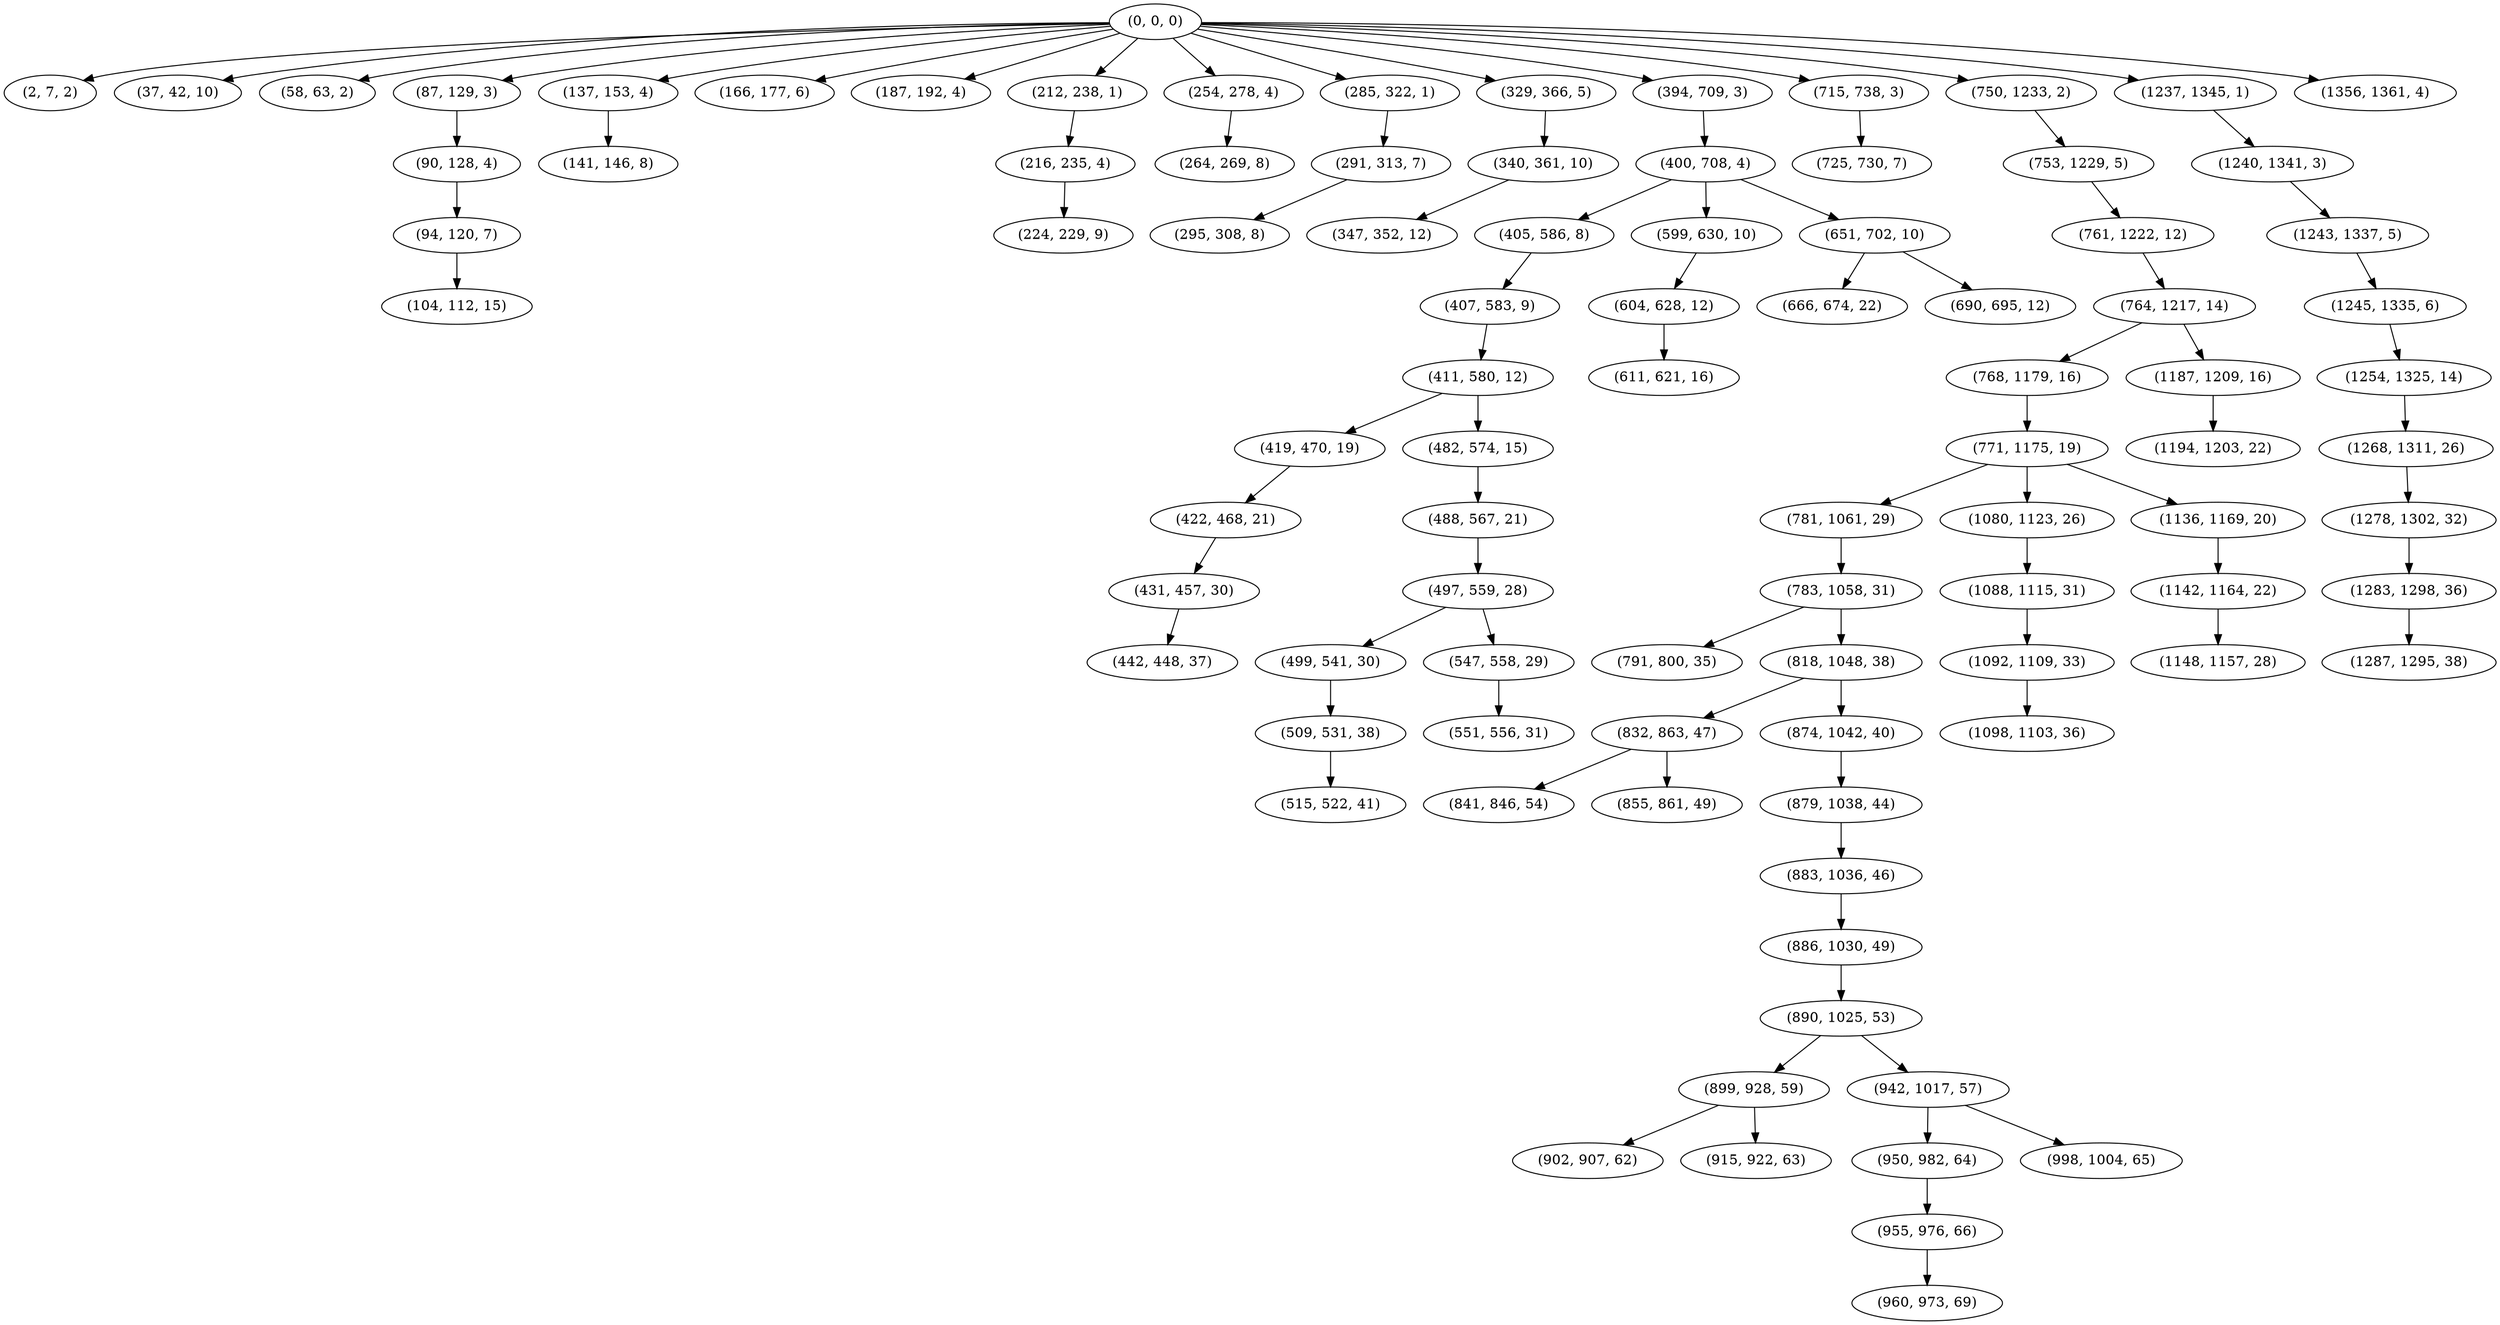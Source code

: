 digraph tree {
    "(0, 0, 0)";
    "(2, 7, 2)";
    "(37, 42, 10)";
    "(58, 63, 2)";
    "(87, 129, 3)";
    "(90, 128, 4)";
    "(94, 120, 7)";
    "(104, 112, 15)";
    "(137, 153, 4)";
    "(141, 146, 8)";
    "(166, 177, 6)";
    "(187, 192, 4)";
    "(212, 238, 1)";
    "(216, 235, 4)";
    "(224, 229, 9)";
    "(254, 278, 4)";
    "(264, 269, 8)";
    "(285, 322, 1)";
    "(291, 313, 7)";
    "(295, 308, 8)";
    "(329, 366, 5)";
    "(340, 361, 10)";
    "(347, 352, 12)";
    "(394, 709, 3)";
    "(400, 708, 4)";
    "(405, 586, 8)";
    "(407, 583, 9)";
    "(411, 580, 12)";
    "(419, 470, 19)";
    "(422, 468, 21)";
    "(431, 457, 30)";
    "(442, 448, 37)";
    "(482, 574, 15)";
    "(488, 567, 21)";
    "(497, 559, 28)";
    "(499, 541, 30)";
    "(509, 531, 38)";
    "(515, 522, 41)";
    "(547, 558, 29)";
    "(551, 556, 31)";
    "(599, 630, 10)";
    "(604, 628, 12)";
    "(611, 621, 16)";
    "(651, 702, 10)";
    "(666, 674, 22)";
    "(690, 695, 12)";
    "(715, 738, 3)";
    "(725, 730, 7)";
    "(750, 1233, 2)";
    "(753, 1229, 5)";
    "(761, 1222, 12)";
    "(764, 1217, 14)";
    "(768, 1179, 16)";
    "(771, 1175, 19)";
    "(781, 1061, 29)";
    "(783, 1058, 31)";
    "(791, 800, 35)";
    "(818, 1048, 38)";
    "(832, 863, 47)";
    "(841, 846, 54)";
    "(855, 861, 49)";
    "(874, 1042, 40)";
    "(879, 1038, 44)";
    "(883, 1036, 46)";
    "(886, 1030, 49)";
    "(890, 1025, 53)";
    "(899, 928, 59)";
    "(902, 907, 62)";
    "(915, 922, 63)";
    "(942, 1017, 57)";
    "(950, 982, 64)";
    "(955, 976, 66)";
    "(960, 973, 69)";
    "(998, 1004, 65)";
    "(1080, 1123, 26)";
    "(1088, 1115, 31)";
    "(1092, 1109, 33)";
    "(1098, 1103, 36)";
    "(1136, 1169, 20)";
    "(1142, 1164, 22)";
    "(1148, 1157, 28)";
    "(1187, 1209, 16)";
    "(1194, 1203, 22)";
    "(1237, 1345, 1)";
    "(1240, 1341, 3)";
    "(1243, 1337, 5)";
    "(1245, 1335, 6)";
    "(1254, 1325, 14)";
    "(1268, 1311, 26)";
    "(1278, 1302, 32)";
    "(1283, 1298, 36)";
    "(1287, 1295, 38)";
    "(1356, 1361, 4)";
    "(0, 0, 0)" -> "(2, 7, 2)";
    "(0, 0, 0)" -> "(37, 42, 10)";
    "(0, 0, 0)" -> "(58, 63, 2)";
    "(0, 0, 0)" -> "(87, 129, 3)";
    "(0, 0, 0)" -> "(137, 153, 4)";
    "(0, 0, 0)" -> "(166, 177, 6)";
    "(0, 0, 0)" -> "(187, 192, 4)";
    "(0, 0, 0)" -> "(212, 238, 1)";
    "(0, 0, 0)" -> "(254, 278, 4)";
    "(0, 0, 0)" -> "(285, 322, 1)";
    "(0, 0, 0)" -> "(329, 366, 5)";
    "(0, 0, 0)" -> "(394, 709, 3)";
    "(0, 0, 0)" -> "(715, 738, 3)";
    "(0, 0, 0)" -> "(750, 1233, 2)";
    "(0, 0, 0)" -> "(1237, 1345, 1)";
    "(0, 0, 0)" -> "(1356, 1361, 4)";
    "(87, 129, 3)" -> "(90, 128, 4)";
    "(90, 128, 4)" -> "(94, 120, 7)";
    "(94, 120, 7)" -> "(104, 112, 15)";
    "(137, 153, 4)" -> "(141, 146, 8)";
    "(212, 238, 1)" -> "(216, 235, 4)";
    "(216, 235, 4)" -> "(224, 229, 9)";
    "(254, 278, 4)" -> "(264, 269, 8)";
    "(285, 322, 1)" -> "(291, 313, 7)";
    "(291, 313, 7)" -> "(295, 308, 8)";
    "(329, 366, 5)" -> "(340, 361, 10)";
    "(340, 361, 10)" -> "(347, 352, 12)";
    "(394, 709, 3)" -> "(400, 708, 4)";
    "(400, 708, 4)" -> "(405, 586, 8)";
    "(400, 708, 4)" -> "(599, 630, 10)";
    "(400, 708, 4)" -> "(651, 702, 10)";
    "(405, 586, 8)" -> "(407, 583, 9)";
    "(407, 583, 9)" -> "(411, 580, 12)";
    "(411, 580, 12)" -> "(419, 470, 19)";
    "(411, 580, 12)" -> "(482, 574, 15)";
    "(419, 470, 19)" -> "(422, 468, 21)";
    "(422, 468, 21)" -> "(431, 457, 30)";
    "(431, 457, 30)" -> "(442, 448, 37)";
    "(482, 574, 15)" -> "(488, 567, 21)";
    "(488, 567, 21)" -> "(497, 559, 28)";
    "(497, 559, 28)" -> "(499, 541, 30)";
    "(497, 559, 28)" -> "(547, 558, 29)";
    "(499, 541, 30)" -> "(509, 531, 38)";
    "(509, 531, 38)" -> "(515, 522, 41)";
    "(547, 558, 29)" -> "(551, 556, 31)";
    "(599, 630, 10)" -> "(604, 628, 12)";
    "(604, 628, 12)" -> "(611, 621, 16)";
    "(651, 702, 10)" -> "(666, 674, 22)";
    "(651, 702, 10)" -> "(690, 695, 12)";
    "(715, 738, 3)" -> "(725, 730, 7)";
    "(750, 1233, 2)" -> "(753, 1229, 5)";
    "(753, 1229, 5)" -> "(761, 1222, 12)";
    "(761, 1222, 12)" -> "(764, 1217, 14)";
    "(764, 1217, 14)" -> "(768, 1179, 16)";
    "(764, 1217, 14)" -> "(1187, 1209, 16)";
    "(768, 1179, 16)" -> "(771, 1175, 19)";
    "(771, 1175, 19)" -> "(781, 1061, 29)";
    "(771, 1175, 19)" -> "(1080, 1123, 26)";
    "(771, 1175, 19)" -> "(1136, 1169, 20)";
    "(781, 1061, 29)" -> "(783, 1058, 31)";
    "(783, 1058, 31)" -> "(791, 800, 35)";
    "(783, 1058, 31)" -> "(818, 1048, 38)";
    "(818, 1048, 38)" -> "(832, 863, 47)";
    "(818, 1048, 38)" -> "(874, 1042, 40)";
    "(832, 863, 47)" -> "(841, 846, 54)";
    "(832, 863, 47)" -> "(855, 861, 49)";
    "(874, 1042, 40)" -> "(879, 1038, 44)";
    "(879, 1038, 44)" -> "(883, 1036, 46)";
    "(883, 1036, 46)" -> "(886, 1030, 49)";
    "(886, 1030, 49)" -> "(890, 1025, 53)";
    "(890, 1025, 53)" -> "(899, 928, 59)";
    "(890, 1025, 53)" -> "(942, 1017, 57)";
    "(899, 928, 59)" -> "(902, 907, 62)";
    "(899, 928, 59)" -> "(915, 922, 63)";
    "(942, 1017, 57)" -> "(950, 982, 64)";
    "(942, 1017, 57)" -> "(998, 1004, 65)";
    "(950, 982, 64)" -> "(955, 976, 66)";
    "(955, 976, 66)" -> "(960, 973, 69)";
    "(1080, 1123, 26)" -> "(1088, 1115, 31)";
    "(1088, 1115, 31)" -> "(1092, 1109, 33)";
    "(1092, 1109, 33)" -> "(1098, 1103, 36)";
    "(1136, 1169, 20)" -> "(1142, 1164, 22)";
    "(1142, 1164, 22)" -> "(1148, 1157, 28)";
    "(1187, 1209, 16)" -> "(1194, 1203, 22)";
    "(1237, 1345, 1)" -> "(1240, 1341, 3)";
    "(1240, 1341, 3)" -> "(1243, 1337, 5)";
    "(1243, 1337, 5)" -> "(1245, 1335, 6)";
    "(1245, 1335, 6)" -> "(1254, 1325, 14)";
    "(1254, 1325, 14)" -> "(1268, 1311, 26)";
    "(1268, 1311, 26)" -> "(1278, 1302, 32)";
    "(1278, 1302, 32)" -> "(1283, 1298, 36)";
    "(1283, 1298, 36)" -> "(1287, 1295, 38)";
}
